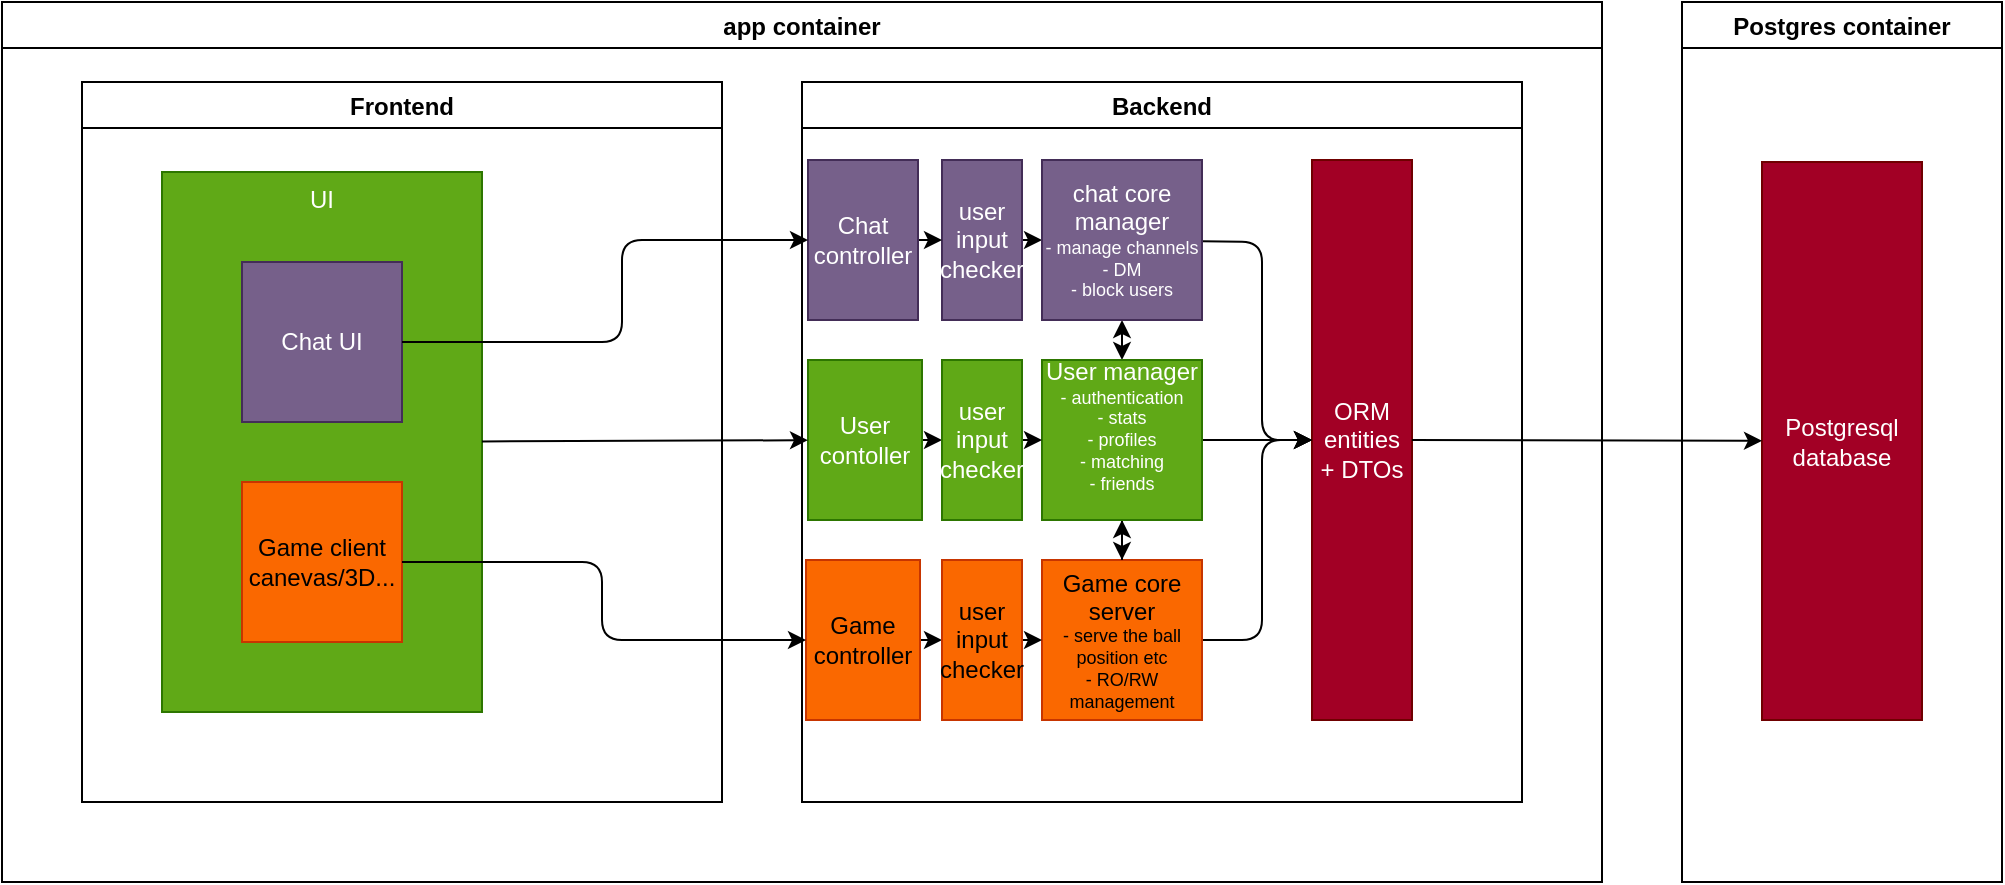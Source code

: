 <mxfile>
    <diagram id="DLdojPyLkxFjDRH7sLV4" name="Page-1">
        <mxGraphModel dx="1175" dy="764" grid="1" gridSize="10" guides="1" tooltips="1" connect="1" arrows="1" fold="1" page="0" pageScale="1" pageWidth="850" pageHeight="1100" math="0" shadow="0">
            <root>
                <mxCell id="0"/>
                <mxCell id="1" parent="0"/>
                <mxCell id="h7ZUaT6rA_UalPRLBP9i-38" value="Backend" style="swimlane;" parent="1" vertex="1">
                    <mxGeometry x="400" y="80" width="360" height="360" as="geometry">
                        <mxRectangle x="400" y="80" width="80" height="23" as="alternateBounds"/>
                    </mxGeometry>
                </mxCell>
                <mxCell id="19" style="edgeStyle=none;html=1;" parent="h7ZUaT6rA_UalPRLBP9i-38" source="h7ZUaT6rA_UalPRLBP9i-40" target="h7ZUaT6rA_UalPRLBP9i-53" edge="1">
                    <mxGeometry relative="1" as="geometry"/>
                </mxCell>
                <mxCell id="h7ZUaT6rA_UalPRLBP9i-40" value="&lt;div&gt;user input checker&lt;/div&gt;" style="rounded=0;whiteSpace=wrap;html=1;fillColor=#76608a;fontColor=#ffffff;strokeColor=#432D57;" parent="h7ZUaT6rA_UalPRLBP9i-38" vertex="1">
                    <mxGeometry x="70" y="39" width="40" height="80" as="geometry"/>
                </mxCell>
                <mxCell id="h7ZUaT6rA_UalPRLBP9i-42" value="ORM&lt;br&gt;entities + DTOs" style="rounded=0;whiteSpace=wrap;html=1;fillColor=#a20025;fontColor=#ffffff;strokeColor=#6F0000;" parent="h7ZUaT6rA_UalPRLBP9i-38" vertex="1">
                    <mxGeometry x="255" y="39" width="50" height="280" as="geometry"/>
                </mxCell>
                <mxCell id="24" style="edgeStyle=none;html=1;" parent="h7ZUaT6rA_UalPRLBP9i-38" source="h7ZUaT6rA_UalPRLBP9i-43" target="h7ZUaT6rA_UalPRLBP9i-42" edge="1">
                    <mxGeometry relative="1" as="geometry">
                        <Array as="points">
                            <mxPoint x="230" y="279"/>
                            <mxPoint x="230" y="179"/>
                        </Array>
                    </mxGeometry>
                </mxCell>
                <mxCell id="h7ZUaT6rA_UalPRLBP9i-43" value="&lt;div&gt;Game core server&lt;/div&gt;&lt;div style=&quot;font-size: 9px&quot;&gt;- serve the ball position etc&lt;/div&gt;&lt;div style=&quot;font-size: 9px&quot;&gt;- RO/RW management&lt;br&gt;&lt;/div&gt;" style="rounded=0;whiteSpace=wrap;html=1;fillColor=#fa6800;fontColor=#000000;strokeColor=#C73500;" parent="h7ZUaT6rA_UalPRLBP9i-38" vertex="1">
                    <mxGeometry x="120" y="239" width="80" height="80" as="geometry"/>
                </mxCell>
                <mxCell id="22" style="edgeStyle=none;html=1;" parent="h7ZUaT6rA_UalPRLBP9i-38" source="h7ZUaT6rA_UalPRLBP9i-53" target="h7ZUaT6rA_UalPRLBP9i-42" edge="1">
                    <mxGeometry relative="1" as="geometry">
                        <Array as="points">
                            <mxPoint x="230" y="80"/>
                            <mxPoint x="230" y="179"/>
                        </Array>
                    </mxGeometry>
                </mxCell>
                <mxCell id="26" style="edgeStyle=none;html=1;startArrow=classic;startFill=1;" parent="h7ZUaT6rA_UalPRLBP9i-38" source="h7ZUaT6rA_UalPRLBP9i-53" target="h7ZUaT6rA_UalPRLBP9i-58" edge="1">
                    <mxGeometry relative="1" as="geometry"/>
                </mxCell>
                <mxCell id="h7ZUaT6rA_UalPRLBP9i-53" value="&lt;div&gt;chat core manager&lt;/div&gt;&lt;div style=&quot;font-size: 9px&quot;&gt;- manage channels&lt;/div&gt;&lt;div style=&quot;font-size: 9px&quot;&gt;- DM&lt;/div&gt;&lt;div style=&quot;font-size: 9px&quot;&gt;- block users&lt;br&gt;&lt;/div&gt;" style="whiteSpace=wrap;html=1;aspect=fixed;fillColor=#76608a;fontColor=#ffffff;strokeColor=#432D57;" parent="h7ZUaT6rA_UalPRLBP9i-38" vertex="1">
                    <mxGeometry x="120" y="39" width="80" height="80" as="geometry"/>
                </mxCell>
                <mxCell id="h7ZUaT6rA_UalPRLBP9i-60" style="edgeStyle=orthogonalEdgeStyle;rounded=0;orthogonalLoop=1;jettySize=auto;html=1;startArrow=classic;startFill=1;" parent="h7ZUaT6rA_UalPRLBP9i-38" source="h7ZUaT6rA_UalPRLBP9i-58" target="h7ZUaT6rA_UalPRLBP9i-43" edge="1">
                    <mxGeometry relative="1" as="geometry"/>
                </mxCell>
                <mxCell id="23" style="edgeStyle=none;html=1;" parent="h7ZUaT6rA_UalPRLBP9i-38" source="h7ZUaT6rA_UalPRLBP9i-58" target="h7ZUaT6rA_UalPRLBP9i-42" edge="1">
                    <mxGeometry relative="1" as="geometry"/>
                </mxCell>
                <mxCell id="h7ZUaT6rA_UalPRLBP9i-58" value="&lt;div&gt;User manager&lt;/div&gt;&lt;div style=&quot;font-size: 9px&quot;&gt;- &lt;font style=&quot;font-size: 9px&quot;&gt;authentication&lt;/font&gt;&lt;/div&gt;&lt;div style=&quot;font-size: 9px&quot;&gt;&lt;font style=&quot;font-size: 9px&quot;&gt;- stats&lt;/font&gt;&lt;/div&gt;&lt;div style=&quot;font-size: 9px&quot;&gt;&lt;font style=&quot;font-size: 9px&quot;&gt;- profiles&lt;/font&gt;&lt;/div&gt;&lt;div style=&quot;font-size: 9px&quot;&gt;&lt;font style=&quot;font-size: 9px&quot;&gt;- matching&lt;/font&gt;&lt;/div&gt;&lt;div style=&quot;font-size: 9px&quot;&gt;&lt;font style=&quot;font-size: 9px&quot;&gt;- friends&lt;br&gt;&lt;/font&gt;&lt;/div&gt;&lt;div&gt;&lt;br&gt;&lt;/div&gt;" style="whiteSpace=wrap;html=1;aspect=fixed;fillColor=#60a917;fontColor=#ffffff;strokeColor=#2D7600;" parent="h7ZUaT6rA_UalPRLBP9i-38" vertex="1">
                    <mxGeometry x="120" y="139" width="80" height="80" as="geometry"/>
                </mxCell>
                <mxCell id="16" style="edgeStyle=none;html=1;" parent="h7ZUaT6rA_UalPRLBP9i-38" source="h7ZUaT6rA_UalPRLBP9i-39" target="h7ZUaT6rA_UalPRLBP9i-40" edge="1">
                    <mxGeometry relative="1" as="geometry"/>
                </mxCell>
                <mxCell id="h7ZUaT6rA_UalPRLBP9i-39" value="Chat controller" style="rounded=0;whiteSpace=wrap;html=1;fillColor=#76608a;strokeColor=#432D57;fontColor=#ffffff;" parent="h7ZUaT6rA_UalPRLBP9i-38" vertex="1">
                    <mxGeometry x="3" y="39" width="55" height="80" as="geometry"/>
                </mxCell>
                <mxCell id="17" style="edgeStyle=none;html=1;" parent="h7ZUaT6rA_UalPRLBP9i-38" source="4" target="6" edge="1">
                    <mxGeometry relative="1" as="geometry"/>
                </mxCell>
                <mxCell id="4" value="User contoller" style="rounded=0;whiteSpace=wrap;html=1;fillColor=#60a917;fontColor=#ffffff;strokeColor=#2D7600;" parent="h7ZUaT6rA_UalPRLBP9i-38" vertex="1">
                    <mxGeometry x="3" y="139" width="57" height="80" as="geometry"/>
                </mxCell>
                <mxCell id="18" style="edgeStyle=none;html=1;" parent="h7ZUaT6rA_UalPRLBP9i-38" source="5" target="7" edge="1">
                    <mxGeometry relative="1" as="geometry"/>
                </mxCell>
                <mxCell id="5" value="Game controller" style="rounded=0;whiteSpace=wrap;html=1;fillColor=#fa6800;fontColor=#000000;strokeColor=#C73500;" parent="h7ZUaT6rA_UalPRLBP9i-38" vertex="1">
                    <mxGeometry x="2" y="239" width="57" height="80" as="geometry"/>
                </mxCell>
                <mxCell id="20" style="edgeStyle=none;html=1;" parent="h7ZUaT6rA_UalPRLBP9i-38" source="6" target="h7ZUaT6rA_UalPRLBP9i-58" edge="1">
                    <mxGeometry relative="1" as="geometry"/>
                </mxCell>
                <mxCell id="6" value="user input checker" style="rounded=0;whiteSpace=wrap;html=1;fillColor=#60a917;fontColor=#ffffff;strokeColor=#2D7600;" parent="h7ZUaT6rA_UalPRLBP9i-38" vertex="1">
                    <mxGeometry x="70" y="139" width="40" height="80" as="geometry"/>
                </mxCell>
                <mxCell id="21" style="edgeStyle=none;html=1;" parent="h7ZUaT6rA_UalPRLBP9i-38" source="7" target="h7ZUaT6rA_UalPRLBP9i-43" edge="1">
                    <mxGeometry relative="1" as="geometry"/>
                </mxCell>
                <mxCell id="7" value="user input checker" style="rounded=0;whiteSpace=wrap;html=1;fillColor=#fa6800;fontColor=#000000;strokeColor=#C73500;" parent="h7ZUaT6rA_UalPRLBP9i-38" vertex="1">
                    <mxGeometry x="70" y="239" width="40" height="80" as="geometry"/>
                </mxCell>
                <mxCell id="h7ZUaT6rA_UalPRLBP9i-46" value="Frontend" style="swimlane;" parent="1" vertex="1">
                    <mxGeometry x="40" y="80" width="320" height="360" as="geometry"/>
                </mxCell>
                <mxCell id="h7ZUaT6rA_UalPRLBP9i-47" value="UI" style="rounded=0;whiteSpace=wrap;html=1;verticalAlign=top;fillColor=#60a917;fontColor=#ffffff;strokeColor=#2D7600;" parent="h7ZUaT6rA_UalPRLBP9i-46" vertex="1">
                    <mxGeometry x="40" y="45" width="160" height="270" as="geometry"/>
                </mxCell>
                <mxCell id="h7ZUaT6rA_UalPRLBP9i-48" value="Game client canevas/3D..." style="whiteSpace=wrap;html=1;aspect=fixed;fillColor=#fa6800;fontColor=#000000;strokeColor=#C73500;" parent="h7ZUaT6rA_UalPRLBP9i-46" vertex="1">
                    <mxGeometry x="80" y="200" width="80" height="80" as="geometry"/>
                </mxCell>
                <mxCell id="h7ZUaT6rA_UalPRLBP9i-52" value="Chat UI" style="whiteSpace=wrap;html=1;aspect=fixed;fillColor=#76608a;fontColor=#ffffff;strokeColor=#432D57;" parent="h7ZUaT6rA_UalPRLBP9i-46" vertex="1">
                    <mxGeometry x="80" y="90" width="80" height="80" as="geometry"/>
                </mxCell>
                <mxCell id="9" value="Postgres container" style="swimlane;" parent="1" vertex="1">
                    <mxGeometry x="840" y="40" width="160" height="440" as="geometry"/>
                </mxCell>
                <mxCell id="10" value="Postgresql database" style="rounded=0;whiteSpace=wrap;html=1;fillColor=#a20025;fontColor=#ffffff;strokeColor=#6F0000;" parent="9" vertex="1">
                    <mxGeometry x="40" y="80" width="80" height="279" as="geometry"/>
                </mxCell>
                <mxCell id="12" value="app container" style="swimlane;" parent="1" vertex="1">
                    <mxGeometry y="40" width="800" height="440" as="geometry"/>
                </mxCell>
                <mxCell id="13" style="edgeStyle=none;html=1;" parent="1" source="h7ZUaT6rA_UalPRLBP9i-47" target="4" edge="1">
                    <mxGeometry relative="1" as="geometry"/>
                </mxCell>
                <mxCell id="14" style="edgeStyle=none;html=1;" parent="1" source="h7ZUaT6rA_UalPRLBP9i-52" target="h7ZUaT6rA_UalPRLBP9i-39" edge="1">
                    <mxGeometry relative="1" as="geometry">
                        <Array as="points">
                            <mxPoint x="310" y="210"/>
                            <mxPoint x="310" y="159"/>
                        </Array>
                    </mxGeometry>
                </mxCell>
                <mxCell id="15" style="edgeStyle=none;html=1;" parent="1" source="h7ZUaT6rA_UalPRLBP9i-48" target="5" edge="1">
                    <mxGeometry relative="1" as="geometry">
                        <Array as="points">
                            <mxPoint x="300" y="320"/>
                            <mxPoint x="300" y="359"/>
                        </Array>
                    </mxGeometry>
                </mxCell>
                <mxCell id="25" style="edgeStyle=none;html=1;" parent="1" source="h7ZUaT6rA_UalPRLBP9i-42" target="10" edge="1">
                    <mxGeometry relative="1" as="geometry"/>
                </mxCell>
            </root>
        </mxGraphModel>
    </diagram>
</mxfile>